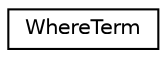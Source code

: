 digraph "Graphical Class Hierarchy"
{
 // LATEX_PDF_SIZE
  edge [fontname="Helvetica",fontsize="10",labelfontname="Helvetica",labelfontsize="10"];
  node [fontname="Helvetica",fontsize="10",shape=record];
  rankdir="LR";
  Node0 [label="WhereTerm",height=0.2,width=0.4,color="black", fillcolor="white", style="filled",URL="$structWhereTerm.html",tooltip=" "];
}
